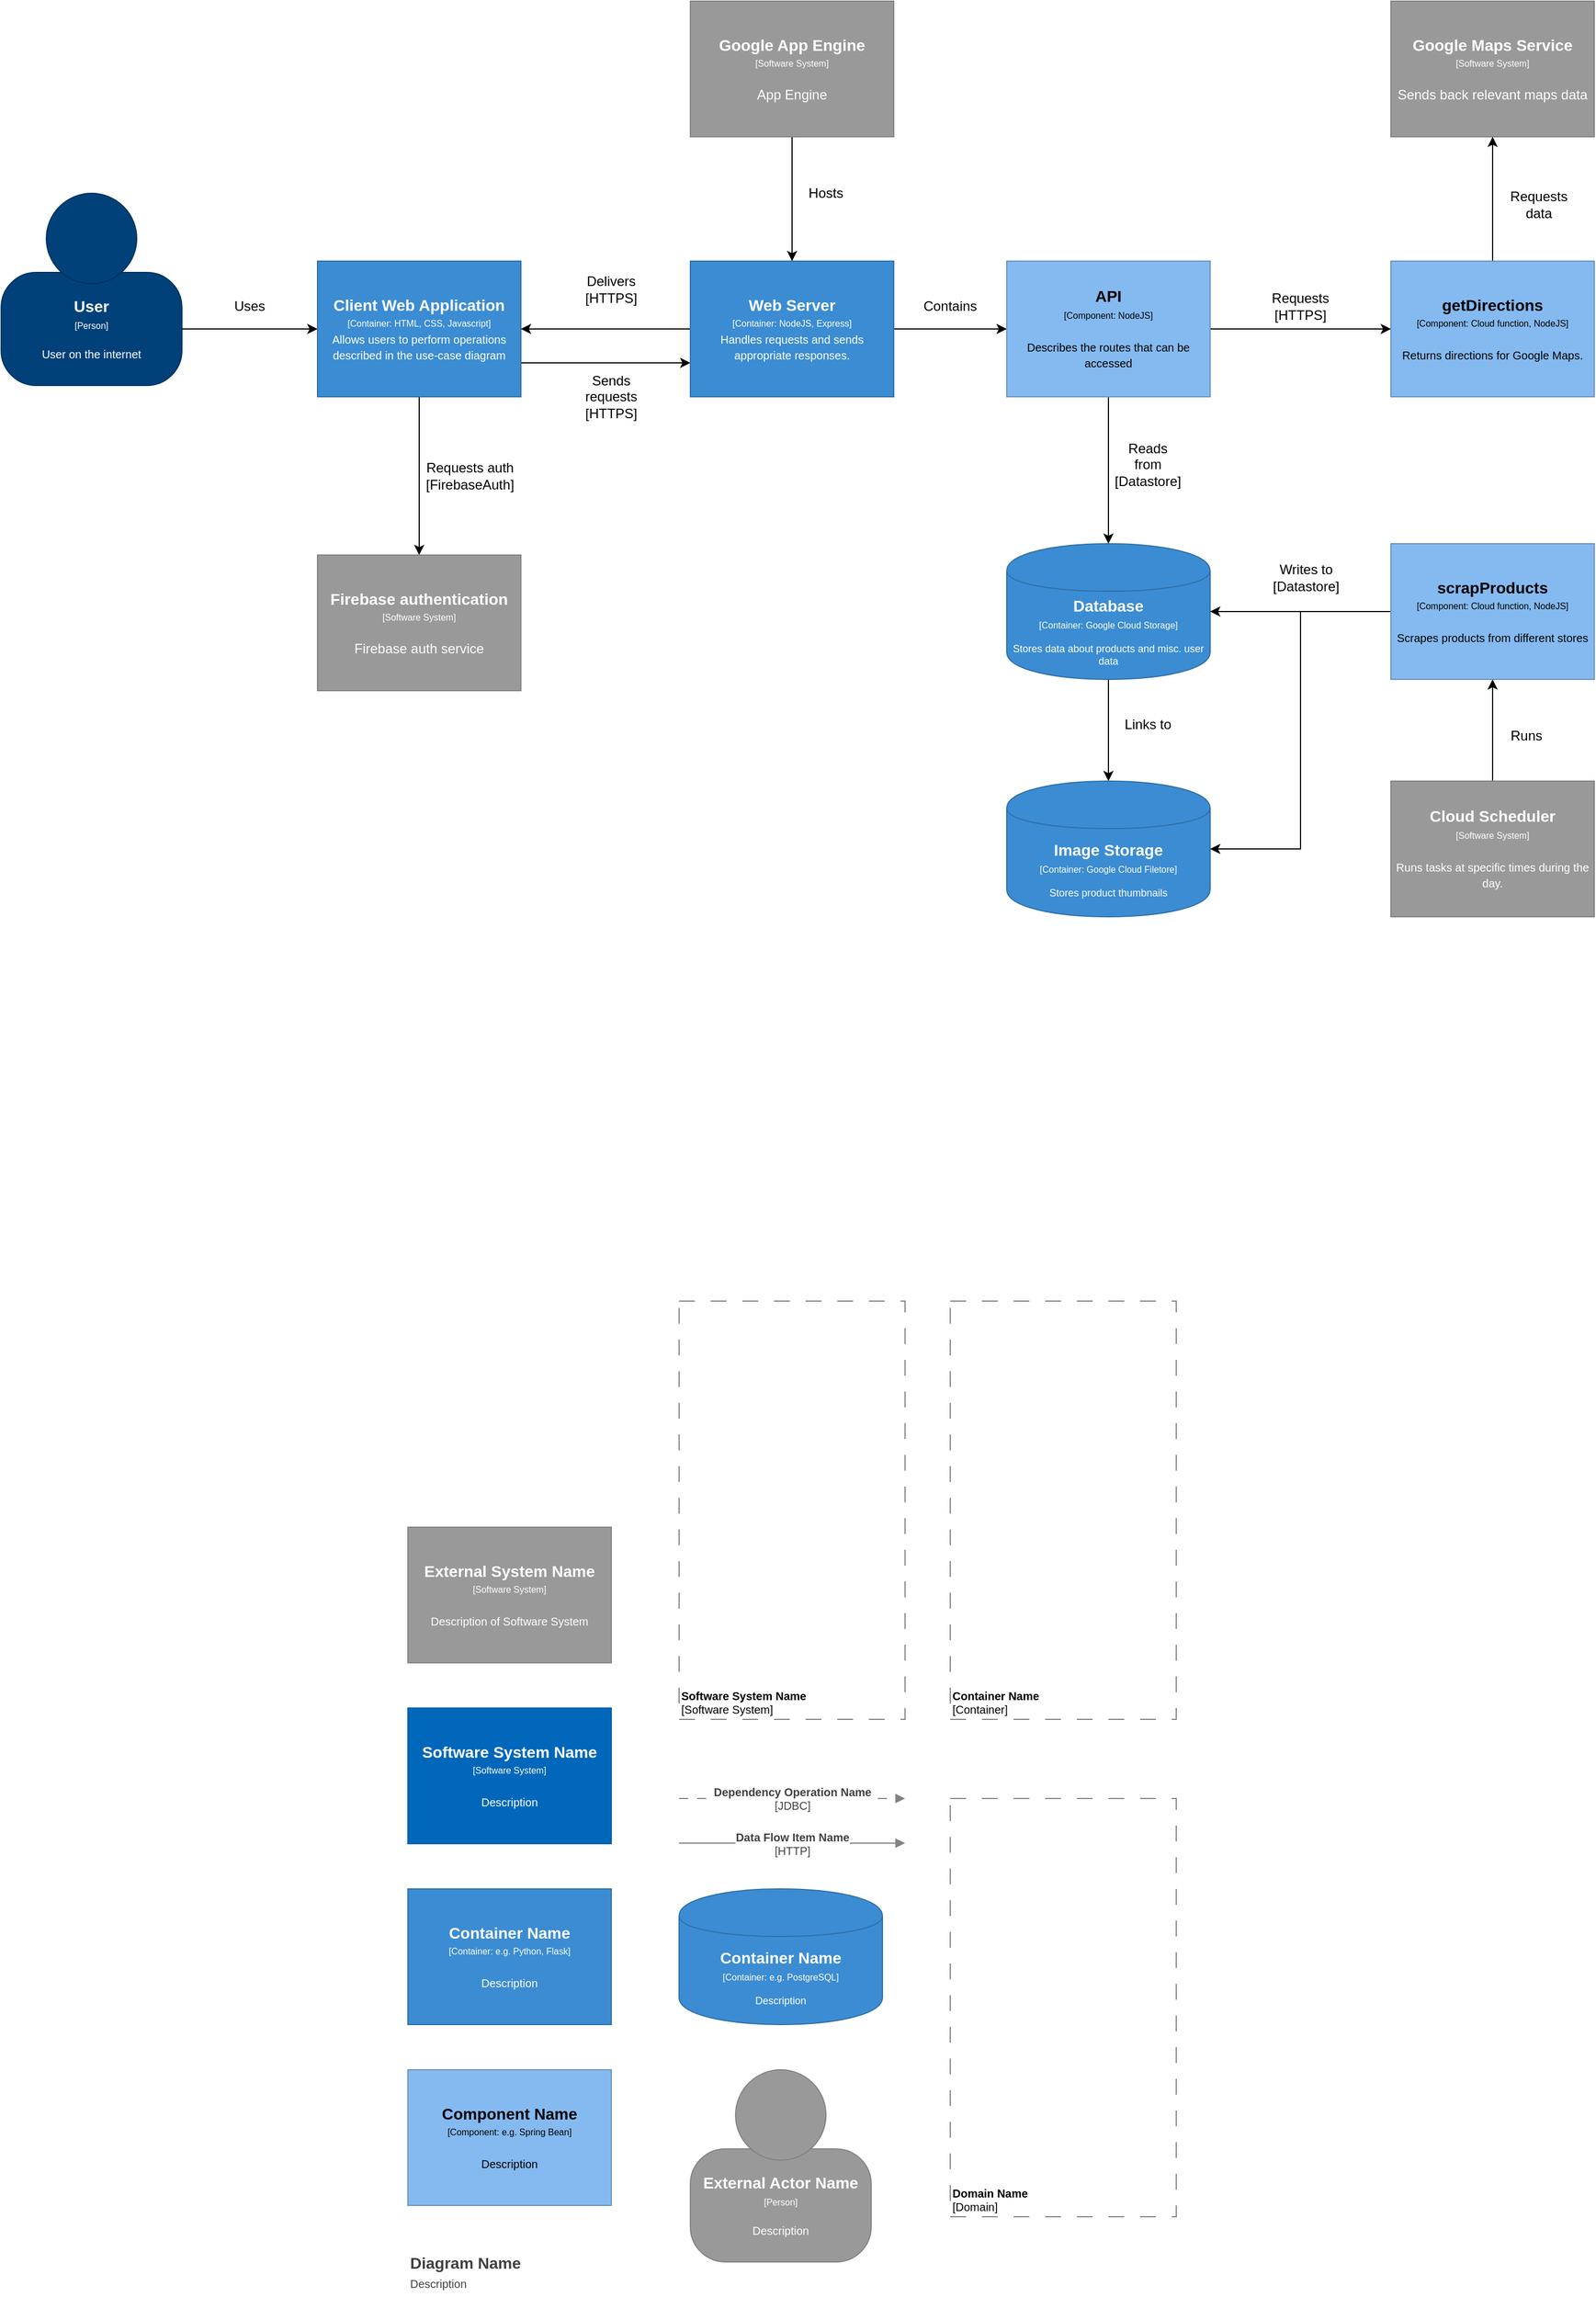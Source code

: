 <mxfile version="14.6.9" type="device"><diagram id="UJlyGFXVCkptwmDJzh81" name="Page-1"><mxGraphModel dx="1483" dy="2033" grid="1" gridSize="10" guides="1" tooltips="1" connect="1" arrows="1" fold="1" page="1" pageScale="1" pageWidth="827" pageHeight="1169" background="#ffffff" math="0" shadow="0"><root><object label="" id="0"><mxCell/></object><mxCell id="1" parent="0"/><object label="" placeholders="1" instruction="edit data of the lower shape within the group" id="5cVvOpawmlWqnZKX2nME-7"><mxCell style="group;resizable=0;" parent="1" vertex="1" connectable="0"><mxGeometry x="20" y="30" width="160" height="170" as="geometry"/></mxCell></object><object label="&lt;div style=&quot;color: rgb(255 , 255 , 255) ; white-space: normal&quot;&gt;&lt;span style=&quot;font-size: 14px&quot;&gt;&lt;b&gt;User&lt;/b&gt;&lt;/span&gt;&lt;/div&gt;&lt;div style=&quot;color: rgb(255 , 255 , 255) ; white-space: normal&quot;&gt;&lt;font style=&quot;font-size: 8px&quot;&gt;[Person]&lt;/font&gt;&lt;/div&gt;&lt;div style=&quot;color: rgb(255 , 255 , 255) ; white-space: normal ; font-size: 8px&quot;&gt;&lt;span style=&quot;font-size: x-small&quot;&gt;&lt;br&gt;&lt;/span&gt;&lt;/div&gt;&lt;div style=&quot;color: rgb(255 , 255 , 255) ; white-space: normal&quot;&gt;&lt;font size=&quot;1&quot;&gt;User on the internet&lt;/font&gt;&lt;/div&gt;" name="Actor Name" description="Description" placeholders="1" id="5cVvOpawmlWqnZKX2nME-5"><mxCell style="rounded=1;whiteSpace=wrap;html=1;strokeColor=#00315C;fillColor=#004179;fontColor=#000000;arcSize=31;" parent="5cVvOpawmlWqnZKX2nME-7" vertex="1"><mxGeometry y="70" width="160" height="100" as="geometry"/></mxCell></object><mxCell id="5cVvOpawmlWqnZKX2nME-6" value="" style="ellipse;whiteSpace=wrap;html=1;aspect=fixed;strokeColor=#00315C;fillColor=#004179;fontColor=#000000;" parent="5cVvOpawmlWqnZKX2nME-7" vertex="1"><mxGeometry x="40" width="80" height="80" as="geometry"/></mxCell><object label="&lt;font style=&quot;font-size: 10px&quot;&gt;&lt;b&gt;%name%&lt;/b&gt;&lt;br style=&quot;font-size: 10px&quot;&gt;[Software System]&lt;/font&gt;" placeholders="1" name="Software System Name" id="5cVvOpawmlWqnZKX2nME-8"><mxCell style="rounded=0;whiteSpace=wrap;html=1;strokeColor=#828282;fontColor=#000000;align=left;labelPosition=center;verticalLabelPosition=middle;verticalAlign=bottom;strokeWidth=1;perimeterSpacing=0;spacing=2;spacingTop=0;fontSize=10;fillColor=none;dashed=1;dashPattern=14 14;" parent="1" vertex="1"><mxGeometry x="620" y="1010" width="200" height="370" as="geometry"/></mxCell></object><object label="&lt;div style=&quot;color: rgb(255 , 255 , 255) ; white-space: normal&quot;&gt;&lt;span style=&quot;font-size: 14px&quot;&gt;&lt;b&gt;%name%&lt;/b&gt;&lt;/span&gt;&lt;/div&gt;&lt;div style=&quot;color: rgb(255 , 255 , 255) ; font-size: 12px ; white-space: normal&quot;&gt;&lt;font style=&quot;font-size: 8px&quot;&gt;[Container: %technology%]&lt;/font&gt;&lt;/div&gt;&lt;div style=&quot;color: rgb(255 , 255 , 255) ; white-space: normal ; font-size: 8px&quot;&gt;&lt;font style=&quot;line-height: 9.6px&quot;&gt;&lt;br&gt;&lt;/font&gt;&lt;/div&gt;&lt;div style=&quot;color: rgb(255 , 255 , 255) ; white-space: normal&quot;&gt;%description%&lt;/div&gt;" placeholders="1" name="Container Name" description="Description" technology="e.g. PostgreSQL" id="5cVvOpawmlWqnZKX2nME-9"><mxCell style="shape=cylinder;whiteSpace=wrap;html=1;boundedLbl=1;backgroundOutline=1;strokeColor=#2F6FA6;strokeWidth=1;fillColor=#3B8CD2;fontSize=9;fontColor=#000000;align=center;resizable=0;" parent="1" vertex="1"><mxGeometry x="620" y="1530" width="180" height="120" as="geometry"/></mxCell></object><object label="&lt;b&gt;%name%&lt;/b&gt;&lt;br style=&quot;font-size: 10px&quot;&gt;[%technology%]" placeholders="1" name="Dependency Operation Name" technology="JDBC" id="5cVvOpawmlWqnZKX2nME-10"><mxCell style="endArrow=block;html=1;fontSize=10;fontColor=#404040;strokeWidth=1;endFill=1;dashed=1;dashPattern=8 8;strokeColor=#828282;elbow=vertical;" parent="1" edge="1"><mxGeometry width="50" height="50" relative="1" as="geometry"><mxPoint x="620" y="1450" as="sourcePoint"/><mxPoint x="820" y="1450" as="targetPoint"/></mxGeometry></mxCell></object><object label="&lt;span style=&quot;font-size: 10px&quot;&gt;&lt;b&gt;%name%&lt;/b&gt;&lt;br&gt;[%technology%]&lt;br&gt;&lt;/span&gt;" placeholders="1" name="Data Flow Item Name" technology="HTTP" id="5cVvOpawmlWqnZKX2nME-12"><mxCell style="endArrow=block;html=1;fontSize=10;fontColor=#404040;strokeWidth=1;endFill=1;strokeColor=#828282;elbow=vertical;" parent="1" edge="1"><mxGeometry width="50" height="50" relative="1" as="geometry"><mxPoint x="620" y="1489.5" as="sourcePoint"/><mxPoint x="820" y="1489.5" as="targetPoint"/></mxGeometry></mxCell></object><object label="%name%&lt;br style=&quot;font-size: 10px&quot;&gt;&lt;font size=&quot;1&quot;&gt;&lt;span style=&quot;font-weight: 400&quot;&gt;%description%&lt;/span&gt;&lt;/font&gt;" placeholders="1" name="Diagram Name" description="Description" id="5cVvOpawmlWqnZKX2nME-13"><mxCell style="text;html=1;resizable=0;points=[];autosize=1;align=left;verticalAlign=top;spacingTop=-4;fontSize=14;fontColor=#404040;fontStyle=1" parent="1" vertex="1"><mxGeometry x="380" y="1850" width="110" height="40" as="geometry"/></mxCell></object><object label="&lt;div&gt;&lt;span style=&quot;font-size: 14px&quot;&gt;&lt;b&gt;%name%&lt;/b&gt;&lt;/span&gt;&lt;/div&gt;&lt;div&gt;&lt;span style=&quot;font-size: 8px&quot;&gt;[Software System&lt;/span&gt;&lt;span style=&quot;font-size: 8px&quot;&gt;]&lt;/span&gt;&lt;/div&gt;&lt;div&gt;&lt;span style=&quot;font-size: 8px&quot;&gt;&lt;br&gt;&lt;/span&gt;&lt;/div&gt;&lt;div&gt;&lt;font size=&quot;1&quot;&gt;%description%&lt;/font&gt;&lt;/div&gt;" placeholders="1" name="External System Name" description="Description of Software System" id="dcKwWc84L9W_I8fYm-3h-1"><mxCell style="rounded=0;whiteSpace=wrap;html=1;fillColor=#999999;fontColor=#FFFFFF;strokeColor=#828282;resizable=0;" parent="1" vertex="1"><mxGeometry x="380" y="1210" width="180" height="120" as="geometry"/></mxCell></object><object label="&lt;div&gt;&lt;span style=&quot;font-size: 14px&quot;&gt;&lt;b&gt;%name%&lt;/b&gt;&lt;/span&gt;&lt;/div&gt;&lt;div&gt;&lt;span style=&quot;font-size: 8px&quot;&gt;[Software System]&lt;/span&gt;&lt;/div&gt;&lt;div&gt;&lt;span style=&quot;font-size: 8px&quot;&gt;&lt;br&gt;&lt;/span&gt;&lt;/div&gt;&lt;div&gt;&lt;font size=&quot;1&quot;&gt;%description%&lt;/font&gt;&lt;/div&gt;" placeholders="1" name="Software System Name" description="Description" id="dcKwWc84L9W_I8fYm-3h-2"><mxCell style="rounded=0;whiteSpace=wrap;html=1;fillColor=#0067BA;fontColor=#FFFFFF;strokeColor=#005DA8;resizable=0;" parent="1" vertex="1"><mxGeometry x="380" y="1370" width="180" height="120" as="geometry"/></mxCell></object><object label="&lt;div&gt;&lt;span style=&quot;font-size: 14px&quot;&gt;&lt;b&gt;%name%&lt;/b&gt;&lt;/span&gt;&lt;/div&gt;&lt;div&gt;&lt;span style=&quot;font-size: 8px&quot;&gt;[Container: %technology%]&lt;/span&gt;&lt;/div&gt;&lt;div&gt;&lt;span style=&quot;font-size: 8px&quot;&gt;&lt;br&gt;&lt;/span&gt;&lt;/div&gt;&lt;div&gt;&lt;font size=&quot;1&quot;&gt;%description%&lt;/font&gt;&lt;/div&gt;" placeholders="1" name="Container Name" technology="e.g. Python, Flask" description="Description" id="dcKwWc84L9W_I8fYm-3h-3"><mxCell style="rounded=0;whiteSpace=wrap;html=1;fillColor=#3B8CD2;fontColor=#FFFFFF;strokeColor=#2F6FA6;resizable=0;" parent="1" vertex="1"><mxGeometry x="380" y="1530" width="180" height="120" as="geometry"/></mxCell></object><object label="&lt;div&gt;&lt;span style=&quot;font-size: 14px&quot;&gt;&lt;b&gt;%name%&lt;/b&gt;&lt;/span&gt;&lt;/div&gt;&lt;div&gt;&lt;span style=&quot;font-size: 8px&quot;&gt;[Component: %technology%]&lt;/span&gt;&lt;/div&gt;&lt;div&gt;&lt;span style=&quot;font-size: 8px&quot;&gt;&lt;br&gt;&lt;/span&gt;&lt;/div&gt;&lt;div&gt;&lt;font size=&quot;1&quot;&gt;%description%&lt;/font&gt;&lt;/div&gt;" placeholders="1" name="Component Name" technology="e.g. Spring Bean" description="Description" id="dcKwWc84L9W_I8fYm-3h-5"><mxCell style="rounded=0;whiteSpace=wrap;html=1;fillColor=#85baf0;fontColor=#000000;strokeColor=#6992BD;resizable=0;" parent="1" vertex="1"><mxGeometry x="380" y="1690" width="180" height="120" as="geometry"/></mxCell></object><object label="&lt;font style=&quot;font-size: 10px&quot;&gt;&lt;b&gt;%name%&lt;/b&gt;&lt;br style=&quot;font-size: 10px&quot;&gt;[Container]&lt;/font&gt;" placeholders="1" name="Container Name" id="dcKwWc84L9W_I8fYm-3h-12"><mxCell style="rounded=0;whiteSpace=wrap;html=1;strokeColor=#828282;fillColor=none;fontColor=#000000;align=left;labelPosition=center;verticalLabelPosition=middle;verticalAlign=bottom;dashed=1;strokeWidth=1;perimeterSpacing=0;spacing=2;spacingTop=0;fontSize=10;dashPattern=14 14;container=0;" parent="1" vertex="1"><mxGeometry x="860" y="1010" width="200" height="370" as="geometry"><mxRectangle x="560" y="40" width="110" height="30" as="alternateBounds"/></mxGeometry></mxCell></object><object label="&lt;font style=&quot;font-size: 10px&quot;&gt;&lt;b&gt;%name%&lt;/b&gt;&lt;br style=&quot;font-size: 10px&quot;&gt;[Domain]&lt;/font&gt;" placeholders="1" name="Domain Name" id="dcKwWc84L9W_I8fYm-3h-13"><mxCell style="rounded=0;whiteSpace=wrap;html=1;strokeColor=#828282;fillColor=none;fontColor=#000000;align=left;labelPosition=center;verticalLabelPosition=middle;verticalAlign=bottom;dashed=1;strokeWidth=1;perimeterSpacing=0;spacing=2;spacingTop=0;fontSize=10;dashPattern=14 14;" parent="1" vertex="1"><mxGeometry x="860" y="1450" width="200" height="370" as="geometry"/></mxCell></object><object label="" placeholders="1" instruction="edit data of the lower shape within the group" id="_E3jYcBlB1CncjWAGzBo-1"><mxCell style="group;resizable=0;" parent="1" vertex="1" connectable="0"><mxGeometry x="630" y="1690" width="160" height="170" as="geometry"/></mxCell></object><object label="&lt;div style=&quot;color: rgb(255 , 255 , 255) ; white-space: normal&quot;&gt;&lt;span style=&quot;font-size: 14px&quot;&gt;&lt;b&gt;%name%&lt;/b&gt;&lt;/span&gt;&lt;/div&gt;&lt;div style=&quot;color: rgb(255 , 255 , 255) ; white-space: normal&quot;&gt;&lt;font style=&quot;font-size: 8px&quot;&gt;[Person]&lt;/font&gt;&lt;/div&gt;&lt;div style=&quot;color: rgb(255 , 255 , 255) ; white-space: normal ; font-size: 8px&quot;&gt;&lt;span style=&quot;font-size: x-small&quot;&gt;&lt;br&gt;&lt;/span&gt;&lt;/div&gt;&lt;div style=&quot;color: rgb(255 , 255 , 255) ; white-space: normal&quot;&gt;&lt;font size=&quot;1&quot;&gt;%description%&lt;/font&gt;&lt;/div&gt;" name="External Actor Name" description="Description" placeholders="1" id="_E3jYcBlB1CncjWAGzBo-2"><mxCell style="rounded=1;whiteSpace=wrap;html=1;strokeColor=#828282;fillColor=#999999;fontColor=#000000;arcSize=31;" parent="_E3jYcBlB1CncjWAGzBo-1" vertex="1"><mxGeometry y="70" width="160" height="100" as="geometry"/></mxCell></object><mxCell id="_E3jYcBlB1CncjWAGzBo-3" value="" style="ellipse;whiteSpace=wrap;html=1;aspect=fixed;strokeColor=#828282;fillColor=#999999;fontColor=#000000;" parent="_E3jYcBlB1CncjWAGzBo-1" vertex="1"><mxGeometry x="40" width="80" height="80" as="geometry"/></mxCell><mxCell id="4P5pei1JsZj-9oVPv098-21" style="edgeStyle=orthogonalEdgeStyle;rounded=0;orthogonalLoop=1;jettySize=auto;html=1;entryX=0.5;entryY=0;entryDx=0;entryDy=0;" edge="1" parent="1" source="4P5pei1JsZj-9oVPv098-4" target="4P5pei1JsZj-9oVPv098-11"><mxGeometry relative="1" as="geometry"/></mxCell><mxCell id="4P5pei1JsZj-9oVPv098-26" style="edgeStyle=orthogonalEdgeStyle;rounded=0;orthogonalLoop=1;jettySize=auto;html=1;exitX=1;exitY=0.75;exitDx=0;exitDy=0;entryX=0;entryY=0.75;entryDx=0;entryDy=0;" edge="1" parent="1" source="4P5pei1JsZj-9oVPv098-4" target="4P5pei1JsZj-9oVPv098-6"><mxGeometry relative="1" as="geometry"/></mxCell><object label="&lt;div&gt;&lt;span style=&quot;font-size: 14px&quot;&gt;&lt;b&gt;Client Web Application&lt;/b&gt;&lt;/span&gt;&lt;/div&gt;&lt;div&gt;&lt;span style=&quot;font-size: 8px&quot;&gt;[Container:&amp;nbsp;&lt;/span&gt;&lt;span style=&quot;font-size: 8px&quot;&gt;HTML, CSS, Javascript]&lt;/span&gt;&lt;/div&gt;&lt;div&gt;&lt;font size=&quot;1&quot;&gt;Allows users to perform operations described in the use-case diagram&lt;/font&gt;&lt;/div&gt;" placeholders="1" name="Container Name" technology="e.g. Python, Flask" description="Description" id="4P5pei1JsZj-9oVPv098-4"><mxCell style="rounded=0;whiteSpace=wrap;html=1;fillColor=#3B8CD2;fontColor=#FFFFFF;strokeColor=#2F6FA6;resizable=0;" vertex="1" parent="1"><mxGeometry x="300" y="90" width="180" height="120" as="geometry"/></mxCell></object><mxCell id="4P5pei1JsZj-9oVPv098-15" style="edgeStyle=orthogonalEdgeStyle;rounded=0;orthogonalLoop=1;jettySize=auto;html=1;entryX=1;entryY=0.5;entryDx=0;entryDy=0;" edge="1" parent="1" source="4P5pei1JsZj-9oVPv098-6" target="4P5pei1JsZj-9oVPv098-4"><mxGeometry relative="1" as="geometry"/></mxCell><mxCell id="4P5pei1JsZj-9oVPv098-24" style="edgeStyle=orthogonalEdgeStyle;rounded=0;orthogonalLoop=1;jettySize=auto;html=1;entryX=0;entryY=0.5;entryDx=0;entryDy=0;" edge="1" parent="1" source="4P5pei1JsZj-9oVPv098-6" target="4P5pei1JsZj-9oVPv098-20"><mxGeometry relative="1" as="geometry"/></mxCell><object label="&lt;div&gt;&lt;span style=&quot;font-size: 14px&quot;&gt;&lt;b&gt;Web Server&lt;/b&gt;&lt;/span&gt;&lt;/div&gt;&lt;span style=&quot;font-size: 8px&quot;&gt;[Container:&amp;nbsp;&lt;/span&gt;&lt;span style=&quot;font-size: 8px&quot;&gt;NodeJS, Express]&lt;/span&gt;&lt;span style=&quot;font-size: 8px&quot;&gt;&lt;br&gt;&lt;/span&gt;&lt;div&gt;&lt;font size=&quot;1&quot;&gt;Handles requests and sends appropriate responses.&lt;/font&gt;&lt;/div&gt;" placeholders="1" name="Container Name" technology="e.g. Python, Flask" description="Description" id="4P5pei1JsZj-9oVPv098-6"><mxCell style="rounded=0;whiteSpace=wrap;html=1;fillColor=#3B8CD2;fontColor=#FFFFFF;strokeColor=#2F6FA6;resizable=0;" vertex="1" parent="1"><mxGeometry x="630" y="90" width="180" height="120" as="geometry"/></mxCell></object><object label="&lt;div&gt;&lt;span style=&quot;font-size: 14px&quot;&gt;&lt;b&gt;Google Maps Service&lt;/b&gt;&lt;/span&gt;&lt;/div&gt;&lt;div&gt;&lt;span style=&quot;font-size: 8px&quot;&gt;[Software System&lt;/span&gt;&lt;span style=&quot;font-size: 8px&quot;&gt;]&lt;/span&gt;&lt;/div&gt;&lt;div&gt;&lt;span style=&quot;font-size: 8px&quot;&gt;&lt;br&gt;&lt;/span&gt;&lt;/div&gt;&lt;div&gt;Sends back relevant maps data&lt;/div&gt;" placeholders="1" name="External System Name" description="Description of Software System" id="4P5pei1JsZj-9oVPv098-7"><mxCell style="rounded=0;whiteSpace=wrap;html=1;fillColor=#999999;fontColor=#FFFFFF;strokeColor=#828282;resizable=0;" vertex="1" parent="1"><mxGeometry x="1250" y="-140" width="180" height="120" as="geometry"/></mxCell></object><mxCell id="4P5pei1JsZj-9oVPv098-41" style="edgeStyle=orthogonalEdgeStyle;rounded=0;orthogonalLoop=1;jettySize=auto;html=1;exitX=0.5;exitY=1;exitDx=0;exitDy=0;entryX=0.5;entryY=0;entryDx=0;entryDy=0;" edge="1" parent="1" source="4P5pei1JsZj-9oVPv098-8" target="4P5pei1JsZj-9oVPv098-9"><mxGeometry relative="1" as="geometry"/></mxCell><object label="&lt;div style=&quot;color: rgb(255 , 255 , 255) ; white-space: normal&quot;&gt;&lt;span style=&quot;font-size: 14px&quot;&gt;&lt;b&gt;Database&lt;/b&gt;&lt;/span&gt;&lt;/div&gt;&lt;div style=&quot;color: rgb(255 , 255 , 255) ; font-size: 12px ; white-space: normal&quot;&gt;&lt;font style=&quot;font-size: 8px&quot;&gt;[Container: Google Cloud Storage]&lt;/font&gt;&lt;/div&gt;&lt;div style=&quot;color: rgb(255 , 255 , 255) ; white-space: normal ; font-size: 8px&quot;&gt;&lt;font style=&quot;line-height: 9.6px&quot;&gt;&lt;br&gt;&lt;/font&gt;&lt;/div&gt;&lt;div style=&quot;color: rgb(255 , 255 , 255) ; white-space: normal&quot;&gt;Stores data about products and misc. user data&lt;/div&gt;" placeholders="1" name="Container Name" description="Description" technology="e.g. PostgreSQL" id="4P5pei1JsZj-9oVPv098-8"><mxCell style="shape=cylinder;whiteSpace=wrap;html=1;boundedLbl=1;backgroundOutline=1;strokeColor=#2F6FA6;strokeWidth=1;fillColor=#3B8CD2;fontSize=9;fontColor=#000000;align=center;resizable=0;" vertex="1" parent="1"><mxGeometry x="910" y="340" width="180" height="120" as="geometry"/></mxCell></object><object label="&lt;div style=&quot;color: rgb(255 , 255 , 255) ; white-space: normal&quot;&gt;&lt;span style=&quot;font-size: 14px&quot;&gt;&lt;b&gt;Image Storage&lt;/b&gt;&lt;/span&gt;&lt;/div&gt;&lt;div style=&quot;color: rgb(255 , 255 , 255) ; font-size: 12px ; white-space: normal&quot;&gt;&lt;font style=&quot;font-size: 8px&quot;&gt;[Container: Google Cloud Filetore]&lt;/font&gt;&lt;/div&gt;&lt;div style=&quot;color: rgb(255 , 255 , 255) ; white-space: normal ; font-size: 8px&quot;&gt;&lt;font style=&quot;line-height: 9.6px&quot;&gt;&lt;br&gt;&lt;/font&gt;&lt;/div&gt;&lt;div style=&quot;color: rgb(255 , 255 , 255) ; white-space: normal&quot;&gt;Stores product thumbnails&lt;/div&gt;" placeholders="1" name="Container Name" description="Description" technology="e.g. PostgreSQL" id="4P5pei1JsZj-9oVPv098-9"><mxCell style="shape=cylinder;whiteSpace=wrap;html=1;boundedLbl=1;backgroundOutline=1;strokeColor=#2F6FA6;strokeWidth=1;fillColor=#3B8CD2;fontSize=9;fontColor=#000000;align=center;resizable=0;" vertex="1" parent="1"><mxGeometry x="910" y="550" width="180" height="120" as="geometry"/></mxCell></object><mxCell id="4P5pei1JsZj-9oVPv098-49" style="edgeStyle=orthogonalEdgeStyle;rounded=0;orthogonalLoop=1;jettySize=auto;html=1;entryX=0.5;entryY=0;entryDx=0;entryDy=0;" edge="1" parent="1" source="4P5pei1JsZj-9oVPv098-10" target="4P5pei1JsZj-9oVPv098-6"><mxGeometry relative="1" as="geometry"/></mxCell><object label="&lt;div&gt;&lt;span style=&quot;font-size: 14px&quot;&gt;&lt;b&gt;Google App Engine&lt;/b&gt;&lt;/span&gt;&lt;/div&gt;&lt;div&gt;&lt;span style=&quot;font-size: 8px&quot;&gt;[Software System&lt;/span&gt;&lt;span style=&quot;font-size: 8px&quot;&gt;]&lt;/span&gt;&lt;/div&gt;&lt;div&gt;&lt;span style=&quot;font-size: 8px&quot;&gt;&lt;br&gt;&lt;/span&gt;&lt;/div&gt;&lt;div&gt;App Engine&lt;/div&gt;" placeholders="1" name="External System Name" description="Description of Software System" id="4P5pei1JsZj-9oVPv098-10"><mxCell style="rounded=0;whiteSpace=wrap;html=1;fillColor=#999999;fontColor=#FFFFFF;strokeColor=#828282;resizable=0;" vertex="1" parent="1"><mxGeometry x="630" y="-140" width="180" height="120" as="geometry"/></mxCell></object><object label="&lt;div&gt;&lt;span style=&quot;font-size: 14px&quot;&gt;&lt;b&gt;Firebase authentication&lt;/b&gt;&lt;/span&gt;&lt;/div&gt;&lt;div&gt;&lt;span style=&quot;font-size: 8px&quot;&gt;[Software System&lt;/span&gt;&lt;span style=&quot;font-size: 8px&quot;&gt;]&lt;/span&gt;&lt;/div&gt;&lt;div&gt;&lt;span style=&quot;font-size: 8px&quot;&gt;&lt;br&gt;&lt;/span&gt;&lt;/div&gt;&lt;div&gt;Firebase auth service&lt;/div&gt;" placeholders="1" name="External System Name" description="Description of Software System" id="4P5pei1JsZj-9oVPv098-11"><mxCell style="rounded=0;whiteSpace=wrap;html=1;fillColor=#999999;fontColor=#FFFFFF;strokeColor=#828282;resizable=0;" vertex="1" parent="1"><mxGeometry x="300" y="350" width="180" height="120" as="geometry"/></mxCell></object><mxCell id="4P5pei1JsZj-9oVPv098-37" style="edgeStyle=orthogonalEdgeStyle;rounded=0;orthogonalLoop=1;jettySize=auto;html=1;entryX=1;entryY=0.5;entryDx=0;entryDy=0;" edge="1" parent="1" source="4P5pei1JsZj-9oVPv098-12" target="4P5pei1JsZj-9oVPv098-8"><mxGeometry relative="1" as="geometry"/></mxCell><mxCell id="4P5pei1JsZj-9oVPv098-40" style="edgeStyle=orthogonalEdgeStyle;rounded=0;orthogonalLoop=1;jettySize=auto;html=1;exitX=0;exitY=0.5;exitDx=0;exitDy=0;entryX=1;entryY=0.5;entryDx=0;entryDy=0;" edge="1" parent="1" source="4P5pei1JsZj-9oVPv098-12" target="4P5pei1JsZj-9oVPv098-9"><mxGeometry relative="1" as="geometry"/></mxCell><object label="&lt;div&gt;&lt;span style=&quot;font-size: 14px&quot;&gt;&lt;b&gt;scrapProducts&lt;/b&gt;&lt;/span&gt;&lt;/div&gt;&lt;div&gt;&lt;span style=&quot;font-size: 8px&quot;&gt;[Component: Cloud function, NodeJS]&lt;/span&gt;&lt;/div&gt;&lt;div&gt;&lt;span style=&quot;font-size: 8px&quot;&gt;&lt;br&gt;&lt;/span&gt;&lt;/div&gt;&lt;div&gt;&lt;font size=&quot;1&quot;&gt;Scrapes products from different stores&lt;/font&gt;&lt;/div&gt;" placeholders="1" name="Component Name" technology="e.g. Spring Bean" description="Description" id="4P5pei1JsZj-9oVPv098-12"><mxCell style="rounded=0;whiteSpace=wrap;html=1;fillColor=#85baf0;fontColor=#000000;strokeColor=#6992BD;resizable=0;" vertex="1" parent="1"><mxGeometry x="1250" y="340" width="180" height="120" as="geometry"/></mxCell></object><mxCell id="4P5pei1JsZj-9oVPv098-32" style="edgeStyle=orthogonalEdgeStyle;rounded=0;orthogonalLoop=1;jettySize=auto;html=1;entryX=0.5;entryY=1;entryDx=0;entryDy=0;" edge="1" parent="1" source="4P5pei1JsZj-9oVPv098-13" target="4P5pei1JsZj-9oVPv098-7"><mxGeometry relative="1" as="geometry"/></mxCell><object label="&lt;div&gt;&lt;span style=&quot;font-size: 14px&quot;&gt;&lt;b&gt;getDirections&lt;/b&gt;&lt;/span&gt;&lt;/div&gt;&lt;div&gt;&lt;span style=&quot;font-size: 8px&quot;&gt;[Component: Cloud function, NodeJS]&lt;/span&gt;&lt;/div&gt;&lt;div&gt;&lt;span style=&quot;font-size: 8px&quot;&gt;&lt;br&gt;&lt;/span&gt;&lt;/div&gt;&lt;div&gt;&lt;font size=&quot;1&quot;&gt;Returns directions for Google Maps.&lt;/font&gt;&lt;/div&gt;" placeholders="1" name="Component Name" technology="e.g. Spring Bean" description="Description" id="4P5pei1JsZj-9oVPv098-13"><mxCell style="rounded=0;whiteSpace=wrap;html=1;fillColor=#85baf0;fontColor=#000000;strokeColor=#6992BD;resizable=0;" vertex="1" parent="1"><mxGeometry x="1250" y="90" width="180" height="120" as="geometry"/></mxCell></object><mxCell id="4P5pei1JsZj-9oVPv098-35" style="edgeStyle=orthogonalEdgeStyle;rounded=0;orthogonalLoop=1;jettySize=auto;html=1;entryX=0.5;entryY=1;entryDx=0;entryDy=0;" edge="1" parent="1" source="4P5pei1JsZj-9oVPv098-14" target="4P5pei1JsZj-9oVPv098-12"><mxGeometry relative="1" as="geometry"/></mxCell><object label="&lt;div&gt;&lt;span style=&quot;font-size: 14px&quot;&gt;&lt;b&gt;Cloud Scheduler&lt;/b&gt;&lt;/span&gt;&lt;/div&gt;&lt;div&gt;&lt;span style=&quot;font-size: 8px&quot;&gt;[Software System&lt;/span&gt;&lt;span style=&quot;font-size: 8px&quot;&gt;]&lt;/span&gt;&lt;/div&gt;&lt;div&gt;&lt;span style=&quot;font-size: 8px&quot;&gt;&lt;br&gt;&lt;/span&gt;&lt;/div&gt;&lt;div&gt;&lt;font size=&quot;1&quot;&gt;Runs tasks at specific times during the day.&lt;/font&gt;&lt;/div&gt;" placeholders="1" name="External System Name" description="Description of Software System" id="4P5pei1JsZj-9oVPv098-14"><mxCell style="rounded=0;whiteSpace=wrap;html=1;fillColor=#999999;fontColor=#FFFFFF;strokeColor=#828282;resizable=0;" vertex="1" parent="1"><mxGeometry x="1250" y="550" width="180" height="120" as="geometry"/></mxCell></object><mxCell id="4P5pei1JsZj-9oVPv098-16" value="Delivers [HTTPS]" style="text;html=1;strokeColor=none;fillColor=none;align=center;verticalAlign=middle;whiteSpace=wrap;rounded=0;" vertex="1" parent="1"><mxGeometry x="540" y="105" width="40" height="20" as="geometry"/></mxCell><mxCell id="4P5pei1JsZj-9oVPv098-17" style="edgeStyle=orthogonalEdgeStyle;rounded=0;orthogonalLoop=1;jettySize=auto;html=1;entryX=0;entryY=0.5;entryDx=0;entryDy=0;" edge="1" parent="1" source="5cVvOpawmlWqnZKX2nME-5" target="4P5pei1JsZj-9oVPv098-4"><mxGeometry relative="1" as="geometry"/></mxCell><mxCell id="4P5pei1JsZj-9oVPv098-18" value="Uses" style="text;html=1;strokeColor=none;fillColor=none;align=center;verticalAlign=middle;whiteSpace=wrap;rounded=0;" vertex="1" parent="1"><mxGeometry x="220" y="120" width="40" height="20" as="geometry"/></mxCell><mxCell id="4P5pei1JsZj-9oVPv098-29" style="edgeStyle=orthogonalEdgeStyle;rounded=0;orthogonalLoop=1;jettySize=auto;html=1;entryX=0;entryY=0.5;entryDx=0;entryDy=0;" edge="1" parent="1" source="4P5pei1JsZj-9oVPv098-20" target="4P5pei1JsZj-9oVPv098-13"><mxGeometry relative="1" as="geometry"/></mxCell><mxCell id="4P5pei1JsZj-9oVPv098-46" style="edgeStyle=orthogonalEdgeStyle;rounded=0;orthogonalLoop=1;jettySize=auto;html=1;entryX=0.5;entryY=0;entryDx=0;entryDy=0;" edge="1" parent="1" source="4P5pei1JsZj-9oVPv098-20" target="4P5pei1JsZj-9oVPv098-8"><mxGeometry relative="1" as="geometry"/></mxCell><object label="&lt;div&gt;&lt;span style=&quot;font-size: 14px&quot;&gt;&lt;b&gt;API&lt;/b&gt;&lt;/span&gt;&lt;/div&gt;&lt;div&gt;&lt;span style=&quot;font-size: 8px&quot;&gt;[Component: NodeJS]&lt;/span&gt;&lt;/div&gt;&lt;div&gt;&lt;span style=&quot;font-size: 8px&quot;&gt;&lt;br&gt;&lt;/span&gt;&lt;/div&gt;&lt;div&gt;&lt;font size=&quot;1&quot;&gt;Describes the routes that can be accessed&lt;/font&gt;&lt;/div&gt;" placeholders="1" name="Component Name" technology="e.g. Spring Bean" description="Description" id="4P5pei1JsZj-9oVPv098-20"><mxCell style="rounded=0;whiteSpace=wrap;html=1;fillColor=#85baf0;fontColor=#000000;strokeColor=#6992BD;resizable=0;" vertex="1" parent="1"><mxGeometry x="910" y="90" width="180" height="120" as="geometry"/></mxCell></object><mxCell id="4P5pei1JsZj-9oVPv098-22" value="Requests auth&lt;br&gt;[FirebaseAuth]" style="text;html=1;strokeColor=none;fillColor=none;align=center;verticalAlign=middle;whiteSpace=wrap;rounded=0;" vertex="1" parent="1"><mxGeometry x="415" y="270" width="40" height="20" as="geometry"/></mxCell><mxCell id="4P5pei1JsZj-9oVPv098-25" value="Contains" style="text;html=1;strokeColor=none;fillColor=none;align=center;verticalAlign=middle;whiteSpace=wrap;rounded=0;" vertex="1" parent="1"><mxGeometry x="840" y="120" width="40" height="20" as="geometry"/></mxCell><mxCell id="4P5pei1JsZj-9oVPv098-27" value="Sends requests [HTTPS]" style="text;html=1;strokeColor=none;fillColor=none;align=center;verticalAlign=middle;whiteSpace=wrap;rounded=0;" vertex="1" parent="1"><mxGeometry x="540" y="200" width="40" height="20" as="geometry"/></mxCell><mxCell id="4P5pei1JsZj-9oVPv098-30" value="Requests [HTTPS]" style="text;html=1;strokeColor=none;fillColor=none;align=center;verticalAlign=middle;whiteSpace=wrap;rounded=0;" vertex="1" parent="1"><mxGeometry x="1150" y="120" width="40" height="20" as="geometry"/></mxCell><mxCell id="4P5pei1JsZj-9oVPv098-33" value="Requests data" style="text;html=1;strokeColor=none;fillColor=none;align=center;verticalAlign=middle;whiteSpace=wrap;rounded=0;" vertex="1" parent="1"><mxGeometry x="1361" y="30" width="40" height="20" as="geometry"/></mxCell><mxCell id="4P5pei1JsZj-9oVPv098-36" value="Runs" style="text;html=1;strokeColor=none;fillColor=none;align=center;verticalAlign=middle;whiteSpace=wrap;rounded=0;" vertex="1" parent="1"><mxGeometry x="1350" y="500" width="40" height="20" as="geometry"/></mxCell><mxCell id="4P5pei1JsZj-9oVPv098-38" value="Writes to [Datastore]" style="text;html=1;strokeColor=none;fillColor=none;align=center;verticalAlign=middle;whiteSpace=wrap;rounded=0;" vertex="1" parent="1"><mxGeometry x="1150" y="360" width="50" height="20" as="geometry"/></mxCell><mxCell id="4P5pei1JsZj-9oVPv098-42" value="Links to" style="text;html=1;strokeColor=none;fillColor=none;align=center;verticalAlign=middle;whiteSpace=wrap;rounded=0;" vertex="1" parent="1"><mxGeometry x="1010" y="490" width="50" height="20" as="geometry"/></mxCell><mxCell id="4P5pei1JsZj-9oVPv098-47" value="Reads from&lt;br&gt;[Datastore]" style="text;html=1;strokeColor=none;fillColor=none;align=center;verticalAlign=middle;whiteSpace=wrap;rounded=0;" vertex="1" parent="1"><mxGeometry x="1015" y="260" width="40" height="20" as="geometry"/></mxCell><mxCell id="4P5pei1JsZj-9oVPv098-50" value="Hosts" style="text;html=1;strokeColor=none;fillColor=none;align=center;verticalAlign=middle;whiteSpace=wrap;rounded=0;" vertex="1" parent="1"><mxGeometry x="730" y="20" width="40" height="20" as="geometry"/></mxCell></root></mxGraphModel></diagram></mxfile>